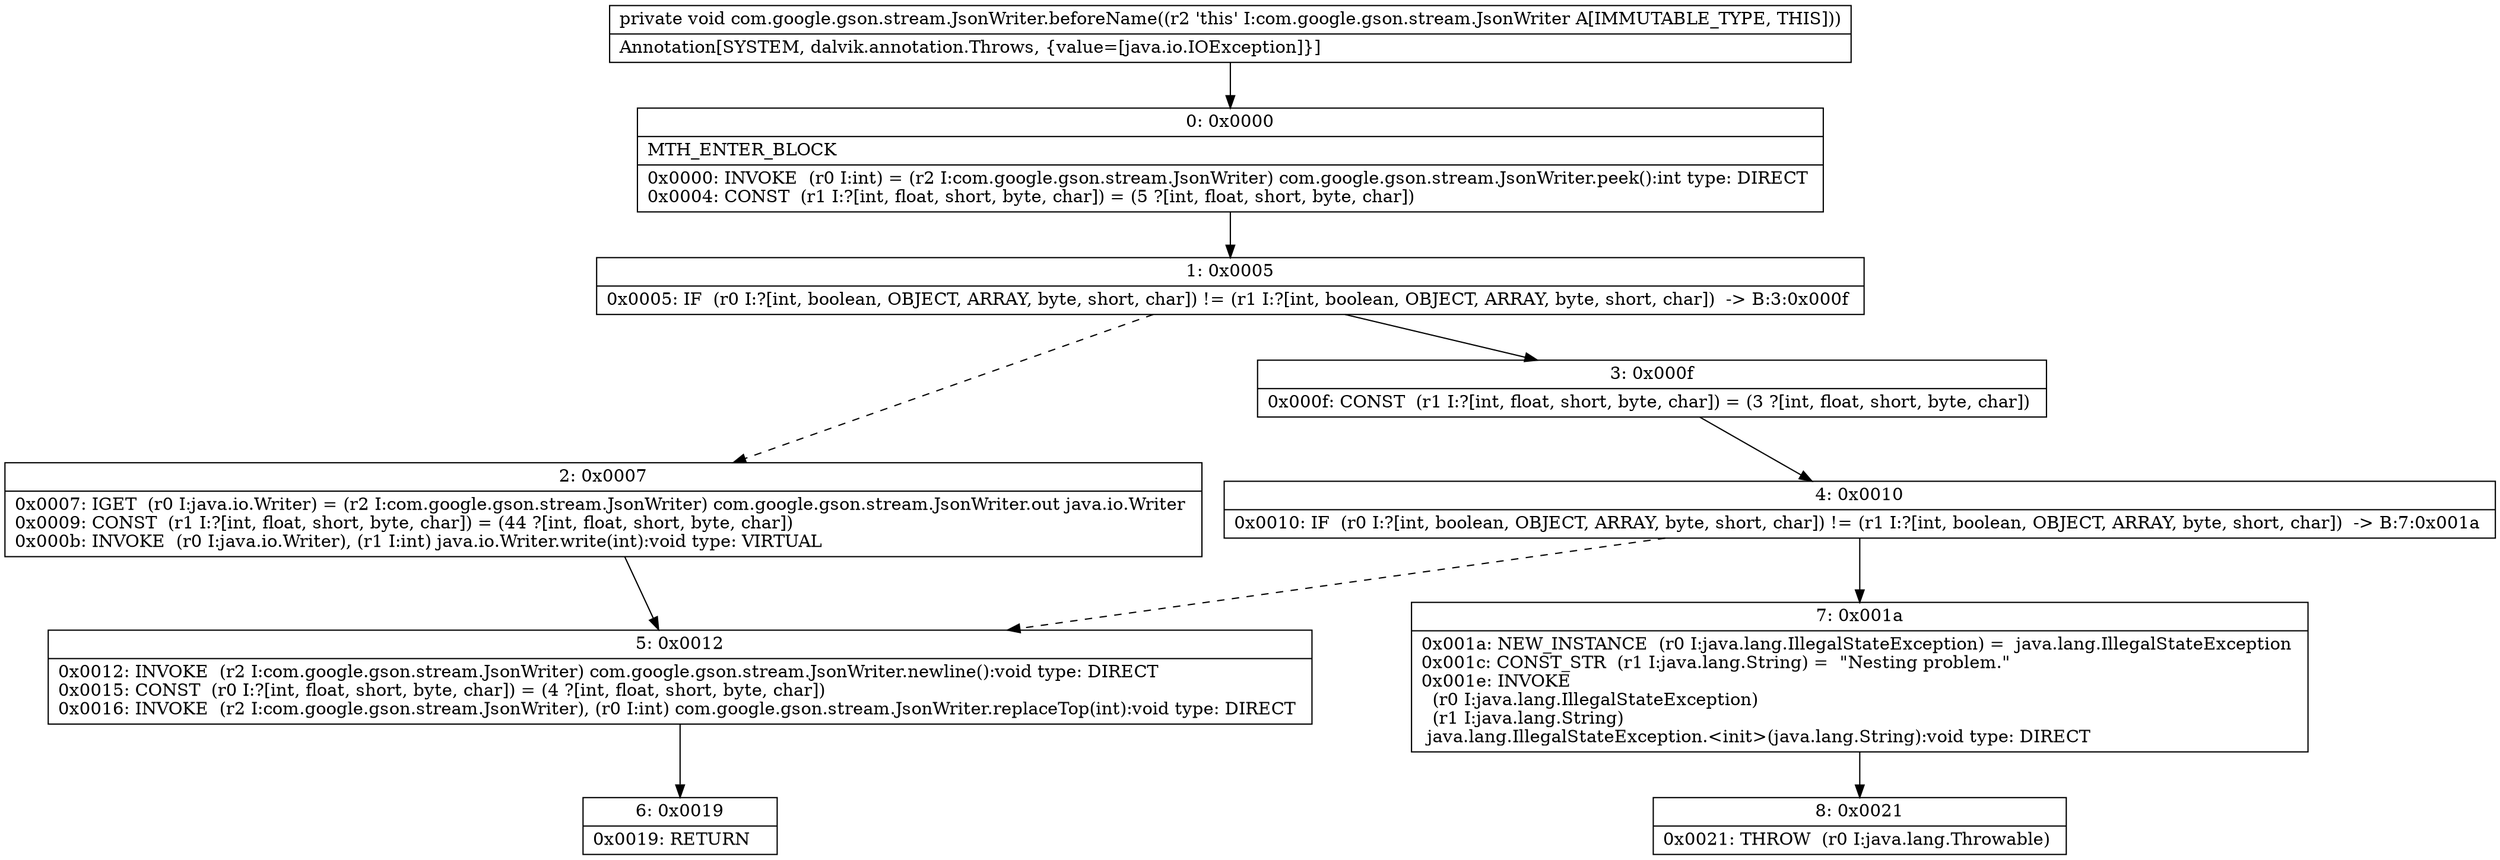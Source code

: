 digraph "CFG forcom.google.gson.stream.JsonWriter.beforeName()V" {
Node_0 [shape=record,label="{0\:\ 0x0000|MTH_ENTER_BLOCK\l|0x0000: INVOKE  (r0 I:int) = (r2 I:com.google.gson.stream.JsonWriter) com.google.gson.stream.JsonWriter.peek():int type: DIRECT \l0x0004: CONST  (r1 I:?[int, float, short, byte, char]) = (5 ?[int, float, short, byte, char]) \l}"];
Node_1 [shape=record,label="{1\:\ 0x0005|0x0005: IF  (r0 I:?[int, boolean, OBJECT, ARRAY, byte, short, char]) != (r1 I:?[int, boolean, OBJECT, ARRAY, byte, short, char])  \-\> B:3:0x000f \l}"];
Node_2 [shape=record,label="{2\:\ 0x0007|0x0007: IGET  (r0 I:java.io.Writer) = (r2 I:com.google.gson.stream.JsonWriter) com.google.gson.stream.JsonWriter.out java.io.Writer \l0x0009: CONST  (r1 I:?[int, float, short, byte, char]) = (44 ?[int, float, short, byte, char]) \l0x000b: INVOKE  (r0 I:java.io.Writer), (r1 I:int) java.io.Writer.write(int):void type: VIRTUAL \l}"];
Node_3 [shape=record,label="{3\:\ 0x000f|0x000f: CONST  (r1 I:?[int, float, short, byte, char]) = (3 ?[int, float, short, byte, char]) \l}"];
Node_4 [shape=record,label="{4\:\ 0x0010|0x0010: IF  (r0 I:?[int, boolean, OBJECT, ARRAY, byte, short, char]) != (r1 I:?[int, boolean, OBJECT, ARRAY, byte, short, char])  \-\> B:7:0x001a \l}"];
Node_5 [shape=record,label="{5\:\ 0x0012|0x0012: INVOKE  (r2 I:com.google.gson.stream.JsonWriter) com.google.gson.stream.JsonWriter.newline():void type: DIRECT \l0x0015: CONST  (r0 I:?[int, float, short, byte, char]) = (4 ?[int, float, short, byte, char]) \l0x0016: INVOKE  (r2 I:com.google.gson.stream.JsonWriter), (r0 I:int) com.google.gson.stream.JsonWriter.replaceTop(int):void type: DIRECT \l}"];
Node_6 [shape=record,label="{6\:\ 0x0019|0x0019: RETURN   \l}"];
Node_7 [shape=record,label="{7\:\ 0x001a|0x001a: NEW_INSTANCE  (r0 I:java.lang.IllegalStateException) =  java.lang.IllegalStateException \l0x001c: CONST_STR  (r1 I:java.lang.String) =  \"Nesting problem.\" \l0x001e: INVOKE  \l  (r0 I:java.lang.IllegalStateException)\l  (r1 I:java.lang.String)\l java.lang.IllegalStateException.\<init\>(java.lang.String):void type: DIRECT \l}"];
Node_8 [shape=record,label="{8\:\ 0x0021|0x0021: THROW  (r0 I:java.lang.Throwable) \l}"];
MethodNode[shape=record,label="{private void com.google.gson.stream.JsonWriter.beforeName((r2 'this' I:com.google.gson.stream.JsonWriter A[IMMUTABLE_TYPE, THIS]))  | Annotation[SYSTEM, dalvik.annotation.Throws, \{value=[java.io.IOException]\}]\l}"];
MethodNode -> Node_0;
Node_0 -> Node_1;
Node_1 -> Node_2[style=dashed];
Node_1 -> Node_3;
Node_2 -> Node_5;
Node_3 -> Node_4;
Node_4 -> Node_5[style=dashed];
Node_4 -> Node_7;
Node_5 -> Node_6;
Node_7 -> Node_8;
}

